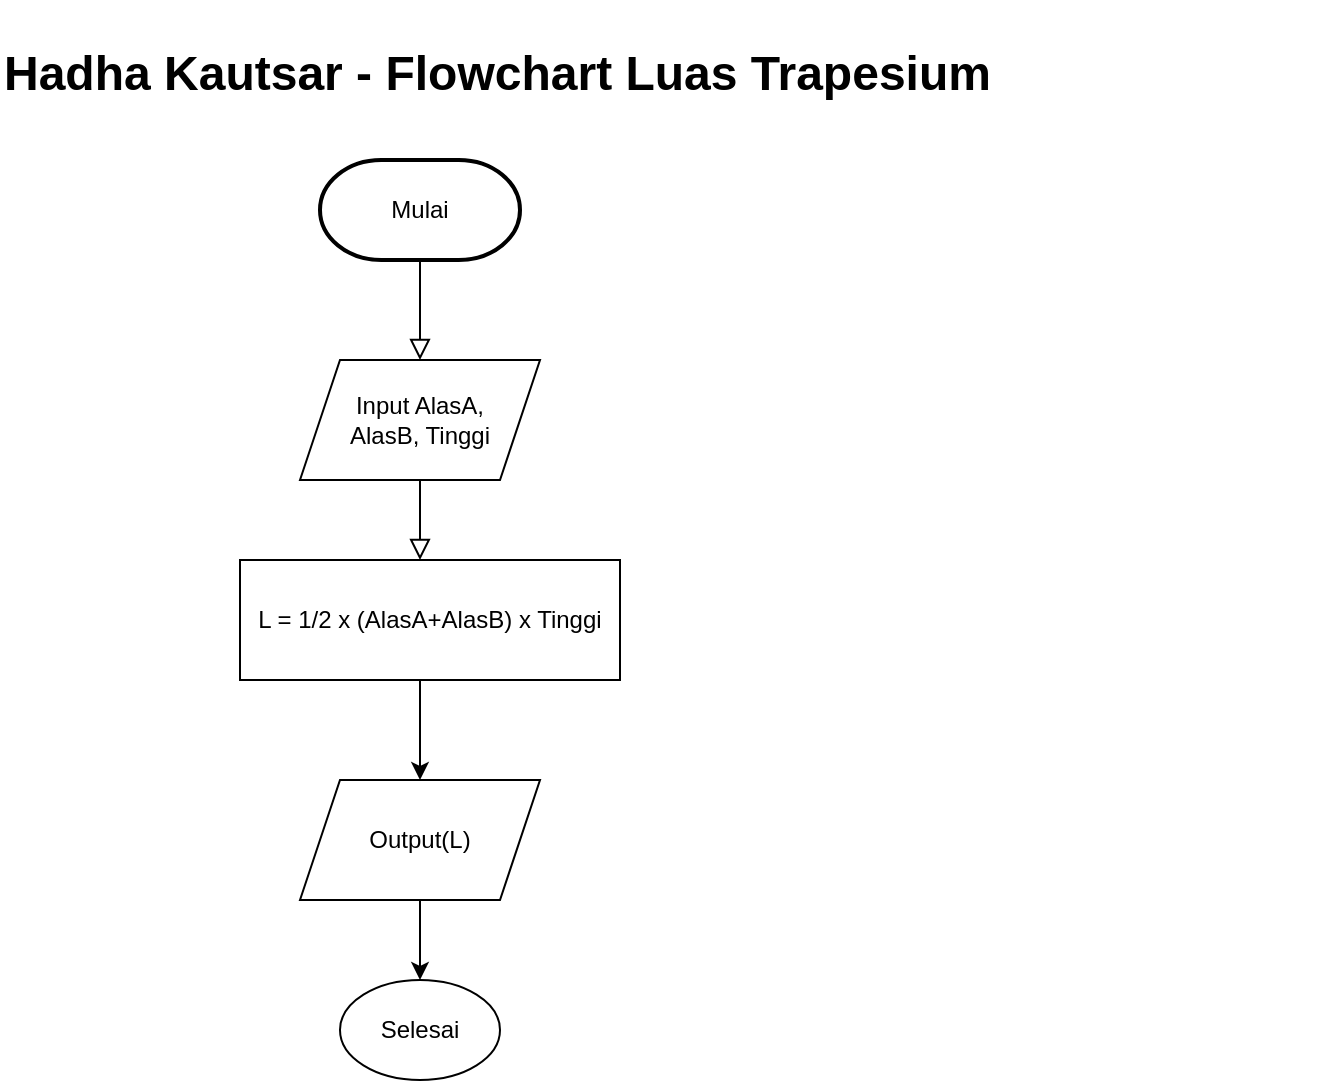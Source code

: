 <mxfile version="20.8.20" type="device"><diagram name="Page-1" id="ssq89qOejn5_1pptJZLl"><mxGraphModel dx="880" dy="1570" grid="1" gridSize="10" guides="1" tooltips="1" connect="1" arrows="1" fold="1" page="1" pageScale="1" pageWidth="850" pageHeight="1100" math="0" shadow="0"><root><mxCell id="0"/><mxCell id="1" parent="0"/><mxCell id="Vmq5iOopK-LqY4K5yLLr-1" value="&lt;h1&gt;Hadha Kautsar - Flowchart Luas Trapesium &lt;br&gt;&lt;/h1&gt;&lt;p&gt;&lt;br&gt;&lt;/p&gt;" style="text;whiteSpace=wrap;html=1;" vertex="1" parent="1"><mxGeometry x="10" y="-10" width="660" height="70" as="geometry"/></mxCell><mxCell id="Vmq5iOopK-LqY4K5yLLr-2" value="" style="rounded=0;html=1;jettySize=auto;orthogonalLoop=1;fontSize=11;endArrow=block;endFill=0;endSize=8;strokeWidth=1;shadow=0;labelBackgroundColor=none;edgeStyle=orthogonalEdgeStyle;" edge="1" parent="1"><mxGeometry relative="1" as="geometry"><mxPoint x="220" y="120" as="sourcePoint"/><mxPoint x="220" y="170" as="targetPoint"/></mxGeometry></mxCell><mxCell id="Vmq5iOopK-LqY4K5yLLr-3" value="" style="rounded=0;html=1;jettySize=auto;orthogonalLoop=1;fontSize=11;endArrow=block;endFill=0;endSize=8;strokeWidth=1;shadow=0;labelBackgroundColor=none;edgeStyle=orthogonalEdgeStyle;exitX=0.5;exitY=1;exitDx=0;exitDy=0;" edge="1" parent="1" source="Vmq5iOopK-LqY4K5yLLr-11"><mxGeometry y="20" relative="1" as="geometry"><mxPoint as="offset"/><mxPoint x="220" y="220" as="sourcePoint"/><mxPoint x="220" y="270" as="targetPoint"/><Array as="points"/></mxGeometry></mxCell><mxCell id="Vmq5iOopK-LqY4K5yLLr-4" value="Mulai" style="strokeWidth=2;html=1;shape=mxgraph.flowchart.terminator;whiteSpace=wrap;" vertex="1" parent="1"><mxGeometry x="170" y="70" width="100" height="50" as="geometry"/></mxCell><mxCell id="Vmq5iOopK-LqY4K5yLLr-11" value="&lt;div&gt;Input AlasA, &lt;br&gt;&lt;/div&gt;&lt;div&gt;AlasB, Tinggi&lt;br&gt;&lt;/div&gt;" style="shape=parallelogram;perimeter=parallelogramPerimeter;whiteSpace=wrap;html=1;fixedSize=1;arcSize=6;" vertex="1" parent="1"><mxGeometry x="160" y="170" width="120" height="60" as="geometry"/></mxCell><mxCell id="Vmq5iOopK-LqY4K5yLLr-20" value="" style="edgeStyle=orthogonalEdgeStyle;rounded=0;orthogonalLoop=1;jettySize=auto;html=1;" edge="1" parent="1" source="Vmq5iOopK-LqY4K5yLLr-18" target="Vmq5iOopK-LqY4K5yLLr-19"><mxGeometry relative="1" as="geometry"><Array as="points"><mxPoint x="220" y="340"/><mxPoint x="220" y="340"/></Array></mxGeometry></mxCell><mxCell id="Vmq5iOopK-LqY4K5yLLr-18" value="L = 1/2 x (AlasA+AlasB) x Tinggi" style="rounded=0;whiteSpace=wrap;html=1;" vertex="1" parent="1"><mxGeometry x="130" y="270" width="190" height="60" as="geometry"/></mxCell><mxCell id="Vmq5iOopK-LqY4K5yLLr-22" value="" style="edgeStyle=orthogonalEdgeStyle;rounded=0;orthogonalLoop=1;jettySize=auto;html=1;" edge="1" parent="1" source="Vmq5iOopK-LqY4K5yLLr-19" target="Vmq5iOopK-LqY4K5yLLr-21"><mxGeometry relative="1" as="geometry"/></mxCell><mxCell id="Vmq5iOopK-LqY4K5yLLr-19" value="Output(L)" style="shape=parallelogram;perimeter=parallelogramPerimeter;whiteSpace=wrap;html=1;fixedSize=1;rounded=0;" vertex="1" parent="1"><mxGeometry x="160" y="380" width="120" height="60" as="geometry"/></mxCell><mxCell id="Vmq5iOopK-LqY4K5yLLr-21" value="Selesai" style="ellipse;whiteSpace=wrap;html=1;rounded=0;" vertex="1" parent="1"><mxGeometry x="180" y="480" width="80" height="50" as="geometry"/></mxCell></root></mxGraphModel></diagram></mxfile>